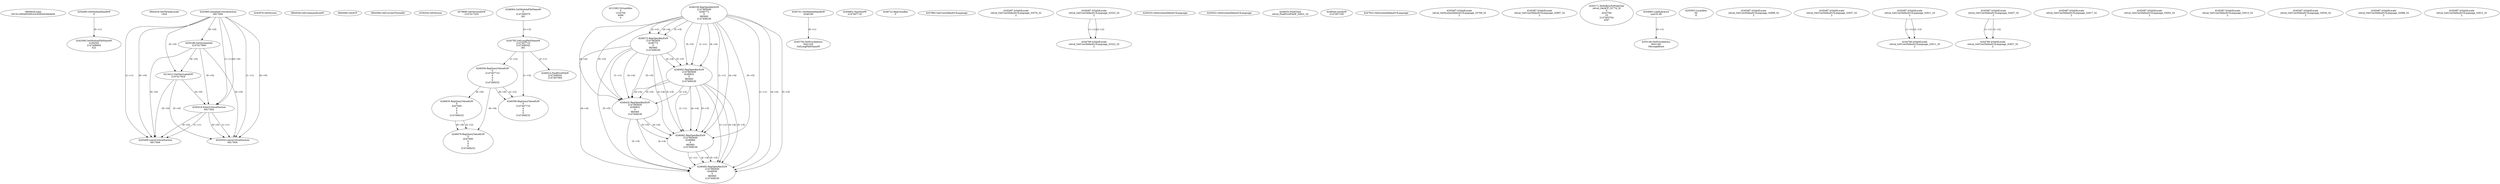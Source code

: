 // Global SCDG with merge call
digraph {
	0 [label="6850628.main
0015c1d92b6550f1e3c4582b03bbde04"]
	1 [label="4254480.GetModuleHandleW
0"]
	2 [label="6844434.SetThreadLocale
1024"]
	3 [label="4243965.InitializeCriticalSection
6917004"]
	4 [label="4243979.GetVersion
"]
	5 [label="4250188.GetSystemInfo
2147417660"]
	3 -> 5 [label="(0-->0)"]
	6 [label="6844540.GetCommandLineW
"]
	7 [label="4214413.GetStartupInfoW
2147417624"]
	3 -> 7 [label="(0-->0)"]
	5 -> 7 [label="(0-->0)"]
	8 [label="6844560.GetACP
"]
	9 [label="6844580.GetCurrentThreadId
"]
	10 [label="4250204.GetVersion
"]
	11 [label="4276690.GetVersionExW
2147417420"]
	12 [label="4243306.GetModuleFileNameW
4194304
2147408904
522"]
	1 -> 12 [label="(0-->1)"]
	13 [label="4248064.GetModuleFileNameW
0
2147408370
261"]
	14 [label="4215383.VirtualAlloc
0
1310704
4096
4"]
	15 [label="4246338.RegOpenKeyExW
2147483649
4246772
0
983065
2147408236"]
	16 [label="4246372.RegOpenKeyExW
2147483650
4246772
0
983065
2147408236"]
	15 -> 16 [label="(2-->2)"]
	15 -> 16 [label="(4-->4)"]
	15 -> 16 [label="(5-->5)"]
	17 [label="4245741.GetModuleHandleW
4246160"]
	18 [label="4245758.GetProcAddress
9441320
GetLongPathNameW"]
	17 -> 18 [label="(0-->1)"]
	19 [label="4245785.GetLongPathNameW
2147407710
2147406542
261"]
	13 -> 19 [label="(3-->3)"]
	20 [label="4245683.CharNextW
2147407716"]
	21 [label="4246556.RegQueryValueExW
0
2147407710
0
0
0
2147408232"]
	19 -> 21 [label="(1-->2)"]
	22 [label="4246599.RegQueryValueExW
0
2147407710
0
0
0
2147408232"]
	19 -> 22 [label="(1-->2)"]
	21 -> 22 [label="(2-->2)"]
	21 -> 22 [label="(6-->6)"]
	23 [label="4246722.RegCloseKey
0"]
	24 [label="4247883.GetUserDefaultUILanguage
"]
	25 [label="4245418.EnterCriticalSection
6917004"]
	3 -> 25 [label="(1-->1)"]
	3 -> 25 [label="(0-->0)"]
	5 -> 25 [label="(0-->0)"]
	7 -> 25 [label="(0-->0)"]
	26 [label="4245469.LeaveCriticalSection
6917004"]
	3 -> 26 [label="(1-->1)"]
	25 -> 26 [label="(1-->1)"]
	3 -> 26 [label="(0-->0)"]
	5 -> 26 [label="(0-->0)"]
	7 -> 26 [label="(0-->0)"]
	25 -> 26 [label="(0-->0)"]
	27 [label="4245487.IsValidLocale
retval_GetUserDefaultUILanguage_33578_32
2"]
	28 [label="4245487.IsValidLocale
retval_GetUserDefaultUILanguage_33322_32
2"]
	29 [label="4244766.IsValidLocale
retval_GetUserDefaultUILanguage_33322_32
2"]
	28 -> 29 [label="(1-->1)"]
	28 -> 29 [label="(2-->2)"]
	30 [label="4245525.GetSystemDefaultUILanguage
"]
	31 [label="4245552.GetSystemDefaultUILanguage
"]
	32 [label="4246014.FindFirstFileW
2147406542
2147407064"]
	19 -> 32 [label="(2-->1)"]
	33 [label="4246032.FindClose
retval_FindFirstFileW_32831_32"]
	34 [label="4246044.lstrlenW
2147407108"]
	35 [label="4245454.LeaveCriticalSection
6917004"]
	3 -> 35 [label="(1-->1)"]
	25 -> 35 [label="(1-->1)"]
	3 -> 35 [label="(0-->0)"]
	5 -> 35 [label="(0-->0)"]
	7 -> 35 [label="(0-->0)"]
	25 -> 35 [label="(0-->0)"]
	36 [label="4247923.GetSystemDefaultUILanguage
"]
	37 [label="4245487.IsValidLocale
retval_GetSystemDefaultUILanguage_33709_32
2"]
	38 [label="4246402.RegOpenKeyExW
2147483649
4246832
0
983065
2147408236"]
	15 -> 38 [label="(1-->1)"]
	15 -> 38 [label="(4-->4)"]
	16 -> 38 [label="(4-->4)"]
	15 -> 38 [label="(5-->5)"]
	16 -> 38 [label="(5-->5)"]
	39 [label="4246432.RegOpenKeyExW
2147483650
4246832
0
983065
2147408236"]
	16 -> 39 [label="(1-->1)"]
	38 -> 39 [label="(2-->2)"]
	15 -> 39 [label="(4-->4)"]
	16 -> 39 [label="(4-->4)"]
	38 -> 39 [label="(4-->4)"]
	15 -> 39 [label="(5-->5)"]
	16 -> 39 [label="(5-->5)"]
	38 -> 39 [label="(5-->5)"]
	40 [label="4246462.RegOpenKeyExW
2147483649
4246884
0
983065
2147408236"]
	15 -> 40 [label="(1-->1)"]
	38 -> 40 [label="(1-->1)"]
	15 -> 40 [label="(4-->4)"]
	16 -> 40 [label="(4-->4)"]
	38 -> 40 [label="(4-->4)"]
	39 -> 40 [label="(4-->4)"]
	15 -> 40 [label="(5-->5)"]
	16 -> 40 [label="(5-->5)"]
	38 -> 40 [label="(5-->5)"]
	39 -> 40 [label="(5-->5)"]
	41 [label="4246492.RegOpenKeyExW
2147483649
4246936
0
983065
2147408236"]
	15 -> 41 [label="(1-->1)"]
	38 -> 41 [label="(1-->1)"]
	40 -> 41 [label="(1-->1)"]
	15 -> 41 [label="(4-->4)"]
	16 -> 41 [label="(4-->4)"]
	38 -> 41 [label="(4-->4)"]
	39 -> 41 [label="(4-->4)"]
	40 -> 41 [label="(4-->4)"]
	15 -> 41 [label="(5-->5)"]
	16 -> 41 [label="(5-->5)"]
	38 -> 41 [label="(5-->5)"]
	39 -> 41 [label="(5-->5)"]
	40 -> 41 [label="(5-->5)"]
	42 [label="4245487.IsValidLocale
retval_GetUserDefaultUILanguage_32907_32
2"]
	43 [label="4250171.MultiByteToWideChar
retval_GetACP_32774_32
0
4243784
10
2147403704
2047"]
	44 [label="4254893.LoadLibraryA
user32.dll"]
	45 [label="4255003.LocalAlloc
64
8"]
	46 [label="4255148.GetProcAddress
9441340
MessageBoxA"]
	44 -> 46 [label="(0-->1)"]
	47 [label="4246635.RegQueryValueExW
0
4247000
0
0
0
2147408232"]
	21 -> 47 [label="(6-->6)"]
	48 [label="4245487.IsValidLocale
retval_GetUserDefaultUILanguage_32899_32
2"]
	49 [label="4245487.IsValidLocale
retval_GetUserDefaultUILanguage_32937_32
2"]
	50 [label="4246676.RegQueryValueExW
0
4247000
0
0
0
2147408232"]
	47 -> 50 [label="(2-->2)"]
	21 -> 50 [label="(6-->6)"]
	47 -> 50 [label="(6-->6)"]
	51 [label="4245487.IsValidLocale
retval_GetUserDefaultUILanguage_32911_32
2"]
	52 [label="4245487.IsValidLocale
retval_GetUserDefaultUILanguage_32927_32
2"]
	53 [label="4244766.IsValidLocale
retval_GetUserDefaultUILanguage_32911_32
2"]
	51 -> 53 [label="(1-->1)"]
	51 -> 53 [label="(2-->2)"]
	54 [label="4245487.IsValidLocale
retval_GetUserDefaultUILanguage_32917_32
2"]
	55 [label="4245487.IsValidLocale
retval_GetUserDefaultUILanguage_33052_32
2"]
	56 [label="4245487.IsValidLocale
retval_GetUserDefaultUILanguage_33015_32
2"]
	57 [label="4245487.IsValidLocale
retval_GetUserDefaultUILanguage_33030_32
2"]
	58 [label="4245487.IsValidLocale
retval_GetUserDefaultUILanguage_32988_32
2"]
	59 [label="4244766.IsValidLocale
retval_GetUserDefaultUILanguage_32927_32
2"]
	52 -> 59 [label="(1-->1)"]
	52 -> 59 [label="(2-->2)"]
	60 [label="4245487.IsValidLocale
retval_GetUserDefaultUILanguage_32912_32
2"]
}
